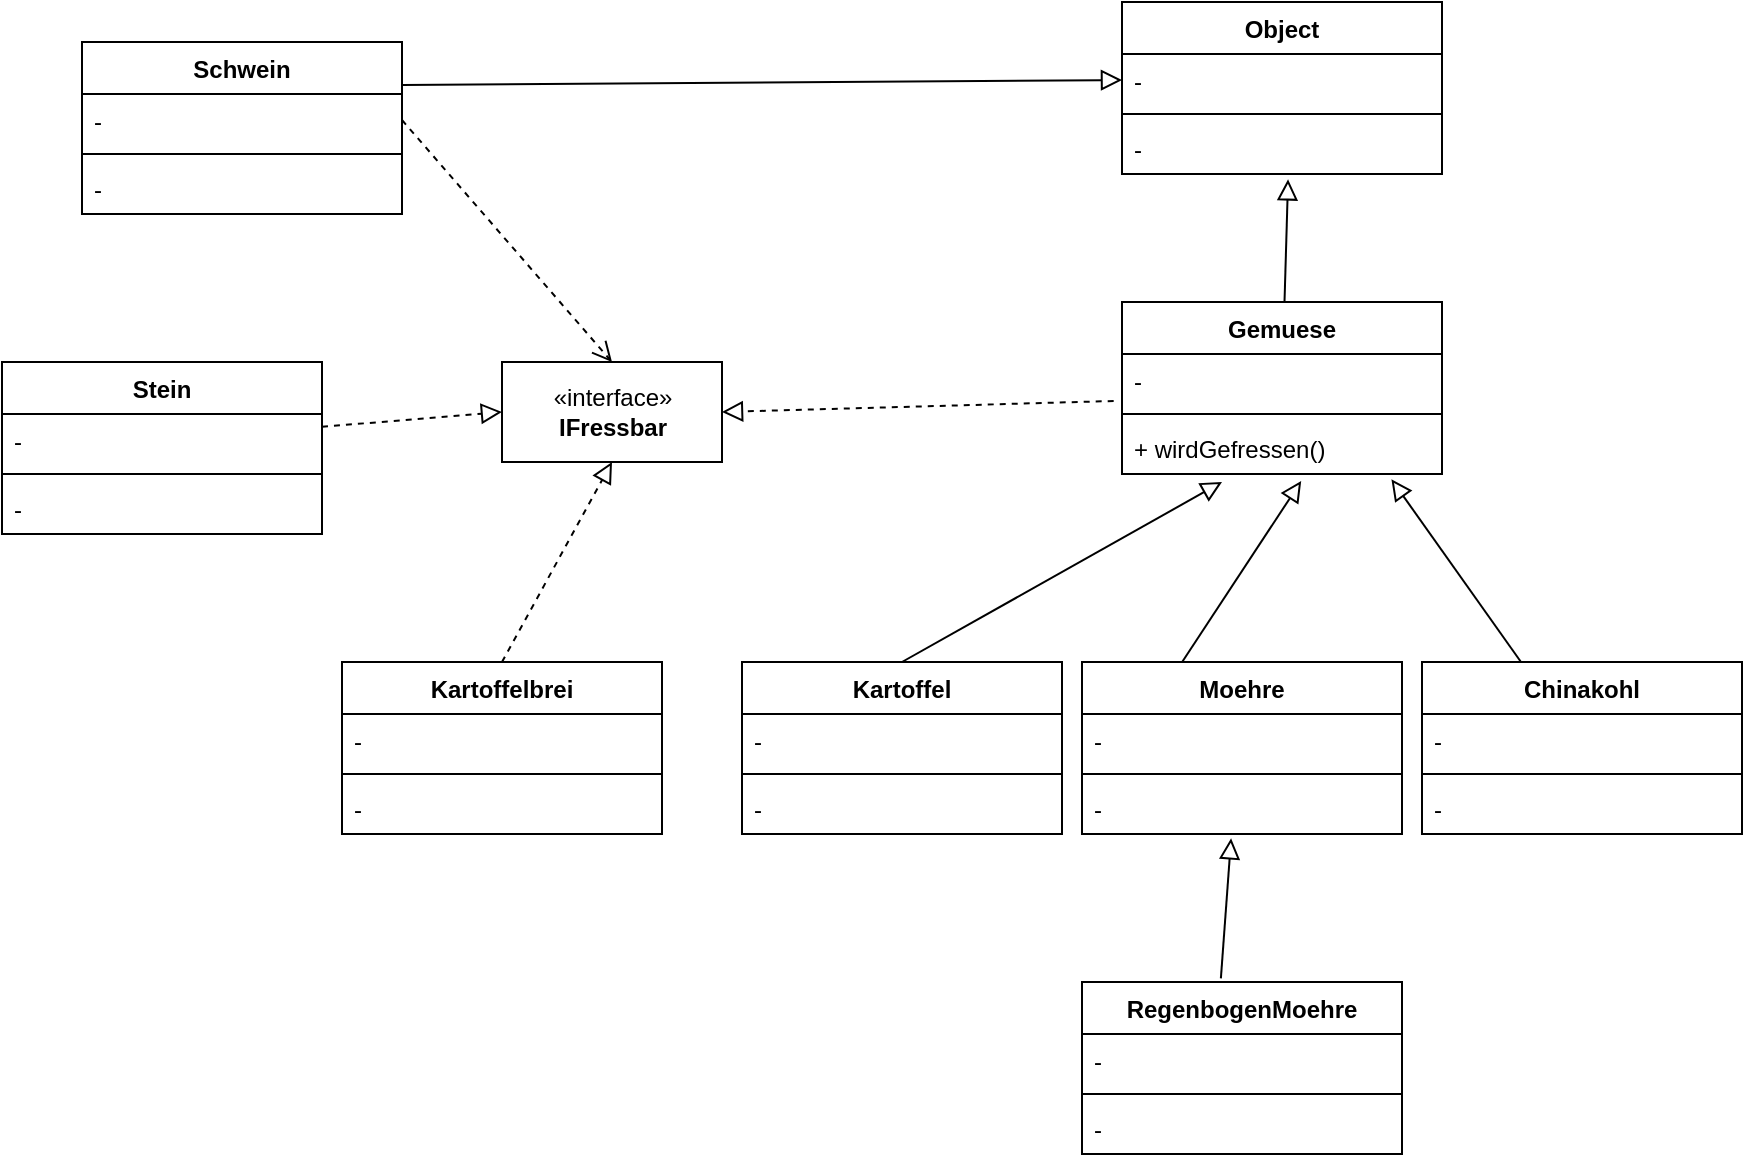 <mxfile version="17.2.1" type="device"><diagram id="5i1mowg6Y-w-w30ZaNur" name="Seite-1"><mxGraphModel dx="1655" dy="743" grid="1" gridSize="10" guides="1" tooltips="1" connect="1" arrows="1" fold="1" page="1" pageScale="1" pageWidth="827" pageHeight="1169" math="0" shadow="0"><root><mxCell id="0"/><mxCell id="1" parent="0"/><mxCell id="ALswwZ3NmqeS-hWwuTZh-2" value="Gemuese" style="swimlane;fontStyle=1;align=center;verticalAlign=top;childLayout=stackLayout;horizontal=1;startSize=26;horizontalStack=0;resizeParent=1;resizeParentMax=0;resizeLast=0;collapsible=1;marginBottom=0;" vertex="1" parent="1"><mxGeometry x="360" y="180" width="160" height="86" as="geometry"/></mxCell><mxCell id="ALswwZ3NmqeS-hWwuTZh-3" value="-" style="text;strokeColor=none;fillColor=none;align=left;verticalAlign=top;spacingLeft=4;spacingRight=4;overflow=hidden;rotatable=0;points=[[0,0.5],[1,0.5]];portConstraint=eastwest;" vertex="1" parent="ALswwZ3NmqeS-hWwuTZh-2"><mxGeometry y="26" width="160" height="26" as="geometry"/></mxCell><mxCell id="ALswwZ3NmqeS-hWwuTZh-4" value="" style="line;strokeWidth=1;fillColor=none;align=left;verticalAlign=middle;spacingTop=-1;spacingLeft=3;spacingRight=3;rotatable=0;labelPosition=right;points=[];portConstraint=eastwest;" vertex="1" parent="ALswwZ3NmqeS-hWwuTZh-2"><mxGeometry y="52" width="160" height="8" as="geometry"/></mxCell><mxCell id="ALswwZ3NmqeS-hWwuTZh-5" value="+ wirdGefressen()" style="text;strokeColor=none;fillColor=none;align=left;verticalAlign=top;spacingLeft=4;spacingRight=4;overflow=hidden;rotatable=0;points=[[0,0.5],[1,0.5]];portConstraint=eastwest;" vertex="1" parent="ALswwZ3NmqeS-hWwuTZh-2"><mxGeometry y="60" width="160" height="26" as="geometry"/></mxCell><mxCell id="ALswwZ3NmqeS-hWwuTZh-6" value="Kartoffel" style="swimlane;fontStyle=1;align=center;verticalAlign=top;childLayout=stackLayout;horizontal=1;startSize=26;horizontalStack=0;resizeParent=1;resizeParentMax=0;resizeLast=0;collapsible=1;marginBottom=0;" vertex="1" parent="1"><mxGeometry x="170" y="360" width="160" height="86" as="geometry"/></mxCell><mxCell id="ALswwZ3NmqeS-hWwuTZh-7" value="-" style="text;strokeColor=none;fillColor=none;align=left;verticalAlign=top;spacingLeft=4;spacingRight=4;overflow=hidden;rotatable=0;points=[[0,0.5],[1,0.5]];portConstraint=eastwest;" vertex="1" parent="ALswwZ3NmqeS-hWwuTZh-6"><mxGeometry y="26" width="160" height="26" as="geometry"/></mxCell><mxCell id="ALswwZ3NmqeS-hWwuTZh-8" value="" style="line;strokeWidth=1;fillColor=none;align=left;verticalAlign=middle;spacingTop=-1;spacingLeft=3;spacingRight=3;rotatable=0;labelPosition=right;points=[];portConstraint=eastwest;" vertex="1" parent="ALswwZ3NmqeS-hWwuTZh-6"><mxGeometry y="52" width="160" height="8" as="geometry"/></mxCell><mxCell id="ALswwZ3NmqeS-hWwuTZh-9" value="-" style="text;strokeColor=none;fillColor=none;align=left;verticalAlign=top;spacingLeft=4;spacingRight=4;overflow=hidden;rotatable=0;points=[[0,0.5],[1,0.5]];portConstraint=eastwest;" vertex="1" parent="ALswwZ3NmqeS-hWwuTZh-6"><mxGeometry y="60" width="160" height="26" as="geometry"/></mxCell><mxCell id="ALswwZ3NmqeS-hWwuTZh-10" value="Moehre" style="swimlane;fontStyle=1;align=center;verticalAlign=top;childLayout=stackLayout;horizontal=1;startSize=26;horizontalStack=0;resizeParent=1;resizeParentMax=0;resizeLast=0;collapsible=1;marginBottom=0;" vertex="1" parent="1"><mxGeometry x="340" y="360" width="160" height="86" as="geometry"/></mxCell><mxCell id="ALswwZ3NmqeS-hWwuTZh-11" value="-" style="text;strokeColor=none;fillColor=none;align=left;verticalAlign=top;spacingLeft=4;spacingRight=4;overflow=hidden;rotatable=0;points=[[0,0.5],[1,0.5]];portConstraint=eastwest;" vertex="1" parent="ALswwZ3NmqeS-hWwuTZh-10"><mxGeometry y="26" width="160" height="26" as="geometry"/></mxCell><mxCell id="ALswwZ3NmqeS-hWwuTZh-12" value="" style="line;strokeWidth=1;fillColor=none;align=left;verticalAlign=middle;spacingTop=-1;spacingLeft=3;spacingRight=3;rotatable=0;labelPosition=right;points=[];portConstraint=eastwest;" vertex="1" parent="ALswwZ3NmqeS-hWwuTZh-10"><mxGeometry y="52" width="160" height="8" as="geometry"/></mxCell><mxCell id="ALswwZ3NmqeS-hWwuTZh-13" value="-" style="text;strokeColor=none;fillColor=none;align=left;verticalAlign=top;spacingLeft=4;spacingRight=4;overflow=hidden;rotatable=0;points=[[0,0.5],[1,0.5]];portConstraint=eastwest;" vertex="1" parent="ALswwZ3NmqeS-hWwuTZh-10"><mxGeometry y="60" width="160" height="26" as="geometry"/></mxCell><mxCell id="ALswwZ3NmqeS-hWwuTZh-14" value="Chinakohl" style="swimlane;fontStyle=1;align=center;verticalAlign=top;childLayout=stackLayout;horizontal=1;startSize=26;horizontalStack=0;resizeParent=1;resizeParentMax=0;resizeLast=0;collapsible=1;marginBottom=0;" vertex="1" parent="1"><mxGeometry x="510" y="360" width="160" height="86" as="geometry"/></mxCell><mxCell id="ALswwZ3NmqeS-hWwuTZh-15" value="-" style="text;strokeColor=none;fillColor=none;align=left;verticalAlign=top;spacingLeft=4;spacingRight=4;overflow=hidden;rotatable=0;points=[[0,0.5],[1,0.5]];portConstraint=eastwest;" vertex="1" parent="ALswwZ3NmqeS-hWwuTZh-14"><mxGeometry y="26" width="160" height="26" as="geometry"/></mxCell><mxCell id="ALswwZ3NmqeS-hWwuTZh-16" value="" style="line;strokeWidth=1;fillColor=none;align=left;verticalAlign=middle;spacingTop=-1;spacingLeft=3;spacingRight=3;rotatable=0;labelPosition=right;points=[];portConstraint=eastwest;" vertex="1" parent="ALswwZ3NmqeS-hWwuTZh-14"><mxGeometry y="52" width="160" height="8" as="geometry"/></mxCell><mxCell id="ALswwZ3NmqeS-hWwuTZh-17" value="-" style="text;strokeColor=none;fillColor=none;align=left;verticalAlign=top;spacingLeft=4;spacingRight=4;overflow=hidden;rotatable=0;points=[[0,0.5],[1,0.5]];portConstraint=eastwest;" vertex="1" parent="ALswwZ3NmqeS-hWwuTZh-14"><mxGeometry y="60" width="160" height="26" as="geometry"/></mxCell><mxCell id="ALswwZ3NmqeS-hWwuTZh-18" value="" style="endArrow=block;startArrow=none;endFill=0;startFill=0;endSize=8;html=1;verticalAlign=bottom;labelBackgroundColor=none;strokeWidth=1;rounded=0;exitX=0.5;exitY=0;exitDx=0;exitDy=0;" edge="1" parent="1" source="ALswwZ3NmqeS-hWwuTZh-6"><mxGeometry width="160" relative="1" as="geometry"><mxPoint x="360" y="430" as="sourcePoint"/><mxPoint x="410" y="270" as="targetPoint"/></mxGeometry></mxCell><mxCell id="ALswwZ3NmqeS-hWwuTZh-19" value="" style="endArrow=block;startArrow=none;endFill=0;startFill=0;endSize=8;html=1;verticalAlign=bottom;labelBackgroundColor=none;strokeWidth=1;rounded=0;exitX=0.313;exitY=0;exitDx=0;exitDy=0;exitPerimeter=0;entryX=0.56;entryY=1.135;entryDx=0;entryDy=0;entryPerimeter=0;" edge="1" parent="1" source="ALswwZ3NmqeS-hWwuTZh-10" target="ALswwZ3NmqeS-hWwuTZh-5"><mxGeometry width="160" relative="1" as="geometry"><mxPoint x="320" y="370" as="sourcePoint"/><mxPoint x="420" y="280" as="targetPoint"/></mxGeometry></mxCell><mxCell id="ALswwZ3NmqeS-hWwuTZh-20" value="" style="endArrow=block;startArrow=none;endFill=0;startFill=0;endSize=8;html=1;verticalAlign=bottom;labelBackgroundColor=none;strokeWidth=1;rounded=0;entryX=0.842;entryY=1.103;entryDx=0;entryDy=0;entryPerimeter=0;" edge="1" parent="1" source="ALswwZ3NmqeS-hWwuTZh-14" target="ALswwZ3NmqeS-hWwuTZh-5"><mxGeometry width="160" relative="1" as="geometry"><mxPoint x="520.08" y="370" as="sourcePoint"/><mxPoint x="459.6" y="279.51" as="targetPoint"/></mxGeometry></mxCell><mxCell id="ALswwZ3NmqeS-hWwuTZh-21" value="Schwein" style="swimlane;fontStyle=1;align=center;verticalAlign=top;childLayout=stackLayout;horizontal=1;startSize=26;horizontalStack=0;resizeParent=1;resizeParentMax=0;resizeLast=0;collapsible=1;marginBottom=0;" vertex="1" parent="1"><mxGeometry x="-160" y="50" width="160" height="86" as="geometry"/></mxCell><mxCell id="ALswwZ3NmqeS-hWwuTZh-22" value="-" style="text;strokeColor=none;fillColor=none;align=left;verticalAlign=top;spacingLeft=4;spacingRight=4;overflow=hidden;rotatable=0;points=[[0,0.5],[1,0.5]];portConstraint=eastwest;" vertex="1" parent="ALswwZ3NmqeS-hWwuTZh-21"><mxGeometry y="26" width="160" height="26" as="geometry"/></mxCell><mxCell id="ALswwZ3NmqeS-hWwuTZh-23" value="" style="line;strokeWidth=1;fillColor=none;align=left;verticalAlign=middle;spacingTop=-1;spacingLeft=3;spacingRight=3;rotatable=0;labelPosition=right;points=[];portConstraint=eastwest;" vertex="1" parent="ALswwZ3NmqeS-hWwuTZh-21"><mxGeometry y="52" width="160" height="8" as="geometry"/></mxCell><mxCell id="ALswwZ3NmqeS-hWwuTZh-24" value="-" style="text;strokeColor=none;fillColor=none;align=left;verticalAlign=top;spacingLeft=4;spacingRight=4;overflow=hidden;rotatable=0;points=[[0,0.5],[1,0.5]];portConstraint=eastwest;" vertex="1" parent="ALswwZ3NmqeS-hWwuTZh-21"><mxGeometry y="60" width="160" height="26" as="geometry"/></mxCell><mxCell id="ALswwZ3NmqeS-hWwuTZh-25" value="" style="endArrow=open;startArrow=none;endFill=0;startFill=0;endSize=8;html=1;verticalAlign=bottom;labelBackgroundColor=none;strokeWidth=1;rounded=0;exitX=1;exitY=0.5;exitDx=0;exitDy=0;entryX=0.5;entryY=0;entryDx=0;entryDy=0;dashed=1;" edge="1" parent="1" source="ALswwZ3NmqeS-hWwuTZh-22" target="ALswwZ3NmqeS-hWwuTZh-43"><mxGeometry width="160" relative="1" as="geometry"><mxPoint x="30" y="430" as="sourcePoint"/><mxPoint x="190" y="430" as="targetPoint"/><Array as="points"/></mxGeometry></mxCell><mxCell id="ALswwZ3NmqeS-hWwuTZh-27" value="Object" style="swimlane;fontStyle=1;align=center;verticalAlign=top;childLayout=stackLayout;horizontal=1;startSize=26;horizontalStack=0;resizeParent=1;resizeParentMax=0;resizeLast=0;collapsible=1;marginBottom=0;" vertex="1" parent="1"><mxGeometry x="360" y="30" width="160" height="86" as="geometry"/></mxCell><mxCell id="ALswwZ3NmqeS-hWwuTZh-28" value="-" style="text;strokeColor=none;fillColor=none;align=left;verticalAlign=top;spacingLeft=4;spacingRight=4;overflow=hidden;rotatable=0;points=[[0,0.5],[1,0.5]];portConstraint=eastwest;" vertex="1" parent="ALswwZ3NmqeS-hWwuTZh-27"><mxGeometry y="26" width="160" height="26" as="geometry"/></mxCell><mxCell id="ALswwZ3NmqeS-hWwuTZh-29" value="" style="line;strokeWidth=1;fillColor=none;align=left;verticalAlign=middle;spacingTop=-1;spacingLeft=3;spacingRight=3;rotatable=0;labelPosition=right;points=[];portConstraint=eastwest;" vertex="1" parent="ALswwZ3NmqeS-hWwuTZh-27"><mxGeometry y="52" width="160" height="8" as="geometry"/></mxCell><mxCell id="ALswwZ3NmqeS-hWwuTZh-30" value="-" style="text;strokeColor=none;fillColor=none;align=left;verticalAlign=top;spacingLeft=4;spacingRight=4;overflow=hidden;rotatable=0;points=[[0,0.5],[1,0.5]];portConstraint=eastwest;" vertex="1" parent="ALswwZ3NmqeS-hWwuTZh-27"><mxGeometry y="60" width="160" height="26" as="geometry"/></mxCell><mxCell id="ALswwZ3NmqeS-hWwuTZh-31" value="" style="endArrow=block;startArrow=none;endFill=0;startFill=0;endSize=8;html=1;verticalAlign=bottom;labelBackgroundColor=none;strokeWidth=1;rounded=0;entryX=0.519;entryY=1.103;entryDx=0;entryDy=0;entryPerimeter=0;" edge="1" parent="1" source="ALswwZ3NmqeS-hWwuTZh-2" target="ALswwZ3NmqeS-hWwuTZh-30"><mxGeometry width="160" relative="1" as="geometry"><mxPoint x="310" y="370" as="sourcePoint"/><mxPoint x="420" y="280" as="targetPoint"/></mxGeometry></mxCell><mxCell id="ALswwZ3NmqeS-hWwuTZh-32" value="" style="endArrow=block;startArrow=none;endFill=0;startFill=0;endSize=8;html=1;verticalAlign=bottom;labelBackgroundColor=none;strokeWidth=1;rounded=0;exitX=1;exitY=0.25;exitDx=0;exitDy=0;entryX=0;entryY=0.5;entryDx=0;entryDy=0;" edge="1" parent="1" source="ALswwZ3NmqeS-hWwuTZh-21" target="ALswwZ3NmqeS-hWwuTZh-28"><mxGeometry width="160" relative="1" as="geometry"><mxPoint x="451.386" y="190" as="sourcePoint"/><mxPoint x="310" y="100" as="targetPoint"/></mxGeometry></mxCell><mxCell id="ALswwZ3NmqeS-hWwuTZh-33" value="RegenbogenMoehre" style="swimlane;fontStyle=1;align=center;verticalAlign=top;childLayout=stackLayout;horizontal=1;startSize=26;horizontalStack=0;resizeParent=1;resizeParentMax=0;resizeLast=0;collapsible=1;marginBottom=0;" vertex="1" parent="1"><mxGeometry x="340" y="520" width="160" height="86" as="geometry"/></mxCell><mxCell id="ALswwZ3NmqeS-hWwuTZh-34" value="-" style="text;strokeColor=none;fillColor=none;align=left;verticalAlign=top;spacingLeft=4;spacingRight=4;overflow=hidden;rotatable=0;points=[[0,0.5],[1,0.5]];portConstraint=eastwest;" vertex="1" parent="ALswwZ3NmqeS-hWwuTZh-33"><mxGeometry y="26" width="160" height="26" as="geometry"/></mxCell><mxCell id="ALswwZ3NmqeS-hWwuTZh-35" value="" style="line;strokeWidth=1;fillColor=none;align=left;verticalAlign=middle;spacingTop=-1;spacingLeft=3;spacingRight=3;rotatable=0;labelPosition=right;points=[];portConstraint=eastwest;" vertex="1" parent="ALswwZ3NmqeS-hWwuTZh-33"><mxGeometry y="52" width="160" height="8" as="geometry"/></mxCell><mxCell id="ALswwZ3NmqeS-hWwuTZh-36" value="-" style="text;strokeColor=none;fillColor=none;align=left;verticalAlign=top;spacingLeft=4;spacingRight=4;overflow=hidden;rotatable=0;points=[[0,0.5],[1,0.5]];portConstraint=eastwest;" vertex="1" parent="ALswwZ3NmqeS-hWwuTZh-33"><mxGeometry y="60" width="160" height="26" as="geometry"/></mxCell><mxCell id="ALswwZ3NmqeS-hWwuTZh-37" value="" style="endArrow=block;startArrow=none;endFill=0;startFill=0;endSize=8;html=1;verticalAlign=bottom;labelBackgroundColor=none;strokeWidth=1;rounded=0;exitX=0.434;exitY=-0.021;exitDx=0;exitDy=0;exitPerimeter=0;entryX=0.466;entryY=1.083;entryDx=0;entryDy=0;entryPerimeter=0;" edge="1" parent="1" source="ALswwZ3NmqeS-hWwuTZh-33" target="ALswwZ3NmqeS-hWwuTZh-13"><mxGeometry width="160" relative="1" as="geometry"><mxPoint x="400.08" y="370" as="sourcePoint"/><mxPoint x="459.6" y="279.51" as="targetPoint"/></mxGeometry></mxCell><mxCell id="ALswwZ3NmqeS-hWwuTZh-38" value="Kartoffelbrei" style="swimlane;fontStyle=1;align=center;verticalAlign=top;childLayout=stackLayout;horizontal=1;startSize=26;horizontalStack=0;resizeParent=1;resizeParentMax=0;resizeLast=0;collapsible=1;marginBottom=0;" vertex="1" parent="1"><mxGeometry x="-30" y="360" width="160" height="86" as="geometry"/></mxCell><mxCell id="ALswwZ3NmqeS-hWwuTZh-39" value="-" style="text;strokeColor=none;fillColor=none;align=left;verticalAlign=top;spacingLeft=4;spacingRight=4;overflow=hidden;rotatable=0;points=[[0,0.5],[1,0.5]];portConstraint=eastwest;" vertex="1" parent="ALswwZ3NmqeS-hWwuTZh-38"><mxGeometry y="26" width="160" height="26" as="geometry"/></mxCell><mxCell id="ALswwZ3NmqeS-hWwuTZh-40" value="" style="line;strokeWidth=1;fillColor=none;align=left;verticalAlign=middle;spacingTop=-1;spacingLeft=3;spacingRight=3;rotatable=0;labelPosition=right;points=[];portConstraint=eastwest;" vertex="1" parent="ALswwZ3NmqeS-hWwuTZh-38"><mxGeometry y="52" width="160" height="8" as="geometry"/></mxCell><mxCell id="ALswwZ3NmqeS-hWwuTZh-41" value="-" style="text;strokeColor=none;fillColor=none;align=left;verticalAlign=top;spacingLeft=4;spacingRight=4;overflow=hidden;rotatable=0;points=[[0,0.5],[1,0.5]];portConstraint=eastwest;" vertex="1" parent="ALswwZ3NmqeS-hWwuTZh-38"><mxGeometry y="60" width="160" height="26" as="geometry"/></mxCell><mxCell id="ALswwZ3NmqeS-hWwuTZh-43" value="«interface»&lt;br&gt;&lt;b&gt;IFressbar&lt;/b&gt;" style="html=1;" vertex="1" parent="1"><mxGeometry x="50" y="210" width="110" height="50" as="geometry"/></mxCell><mxCell id="ALswwZ3NmqeS-hWwuTZh-44" value="" style="endArrow=block;startArrow=none;endFill=0;startFill=0;endSize=8;html=1;verticalAlign=bottom;labelBackgroundColor=none;strokeWidth=1;rounded=0;exitX=0.5;exitY=0;exitDx=0;exitDy=0;entryX=0.5;entryY=1;entryDx=0;entryDy=0;dashed=1;" edge="1" parent="1" source="ALswwZ3NmqeS-hWwuTZh-38" target="ALswwZ3NmqeS-hWwuTZh-43"><mxGeometry width="160" relative="1" as="geometry"><mxPoint x="260" y="370" as="sourcePoint"/><mxPoint x="420" y="280" as="targetPoint"/></mxGeometry></mxCell><mxCell id="ALswwZ3NmqeS-hWwuTZh-45" value="" style="endArrow=block;startArrow=none;endFill=0;startFill=0;endSize=8;html=1;verticalAlign=bottom;labelBackgroundColor=none;strokeWidth=1;rounded=0;exitX=-0.026;exitY=0.904;exitDx=0;exitDy=0;entryX=1;entryY=0.5;entryDx=0;entryDy=0;dashed=1;exitPerimeter=0;" edge="1" parent="1" source="ALswwZ3NmqeS-hWwuTZh-3" target="ALswwZ3NmqeS-hWwuTZh-43"><mxGeometry width="160" relative="1" as="geometry"><mxPoint x="60" y="370" as="sourcePoint"/><mxPoint x="115" y="270" as="targetPoint"/></mxGeometry></mxCell><mxCell id="ALswwZ3NmqeS-hWwuTZh-47" value="Stein" style="swimlane;fontStyle=1;align=center;verticalAlign=top;childLayout=stackLayout;horizontal=1;startSize=26;horizontalStack=0;resizeParent=1;resizeParentMax=0;resizeLast=0;collapsible=1;marginBottom=0;" vertex="1" parent="1"><mxGeometry x="-200" y="210" width="160" height="86" as="geometry"/></mxCell><mxCell id="ALswwZ3NmqeS-hWwuTZh-48" value="-" style="text;strokeColor=none;fillColor=none;align=left;verticalAlign=top;spacingLeft=4;spacingRight=4;overflow=hidden;rotatable=0;points=[[0,0.5],[1,0.5]];portConstraint=eastwest;" vertex="1" parent="ALswwZ3NmqeS-hWwuTZh-47"><mxGeometry y="26" width="160" height="26" as="geometry"/></mxCell><mxCell id="ALswwZ3NmqeS-hWwuTZh-49" value="" style="line;strokeWidth=1;fillColor=none;align=left;verticalAlign=middle;spacingTop=-1;spacingLeft=3;spacingRight=3;rotatable=0;labelPosition=right;points=[];portConstraint=eastwest;" vertex="1" parent="ALswwZ3NmqeS-hWwuTZh-47"><mxGeometry y="52" width="160" height="8" as="geometry"/></mxCell><mxCell id="ALswwZ3NmqeS-hWwuTZh-50" value="-" style="text;strokeColor=none;fillColor=none;align=left;verticalAlign=top;spacingLeft=4;spacingRight=4;overflow=hidden;rotatable=0;points=[[0,0.5],[1,0.5]];portConstraint=eastwest;" vertex="1" parent="ALswwZ3NmqeS-hWwuTZh-47"><mxGeometry y="60" width="160" height="26" as="geometry"/></mxCell><mxCell id="ALswwZ3NmqeS-hWwuTZh-51" value="" style="endArrow=block;startArrow=none;endFill=0;startFill=0;endSize=8;html=1;verticalAlign=bottom;labelBackgroundColor=none;strokeWidth=1;rounded=0;entryX=0;entryY=0.5;entryDx=0;entryDy=0;dashed=1;" edge="1" parent="1" source="ALswwZ3NmqeS-hWwuTZh-48" target="ALswwZ3NmqeS-hWwuTZh-43"><mxGeometry width="160" relative="1" as="geometry"><mxPoint x="60" y="370" as="sourcePoint"/><mxPoint x="115" y="270" as="targetPoint"/></mxGeometry></mxCell></root></mxGraphModel></diagram></mxfile>